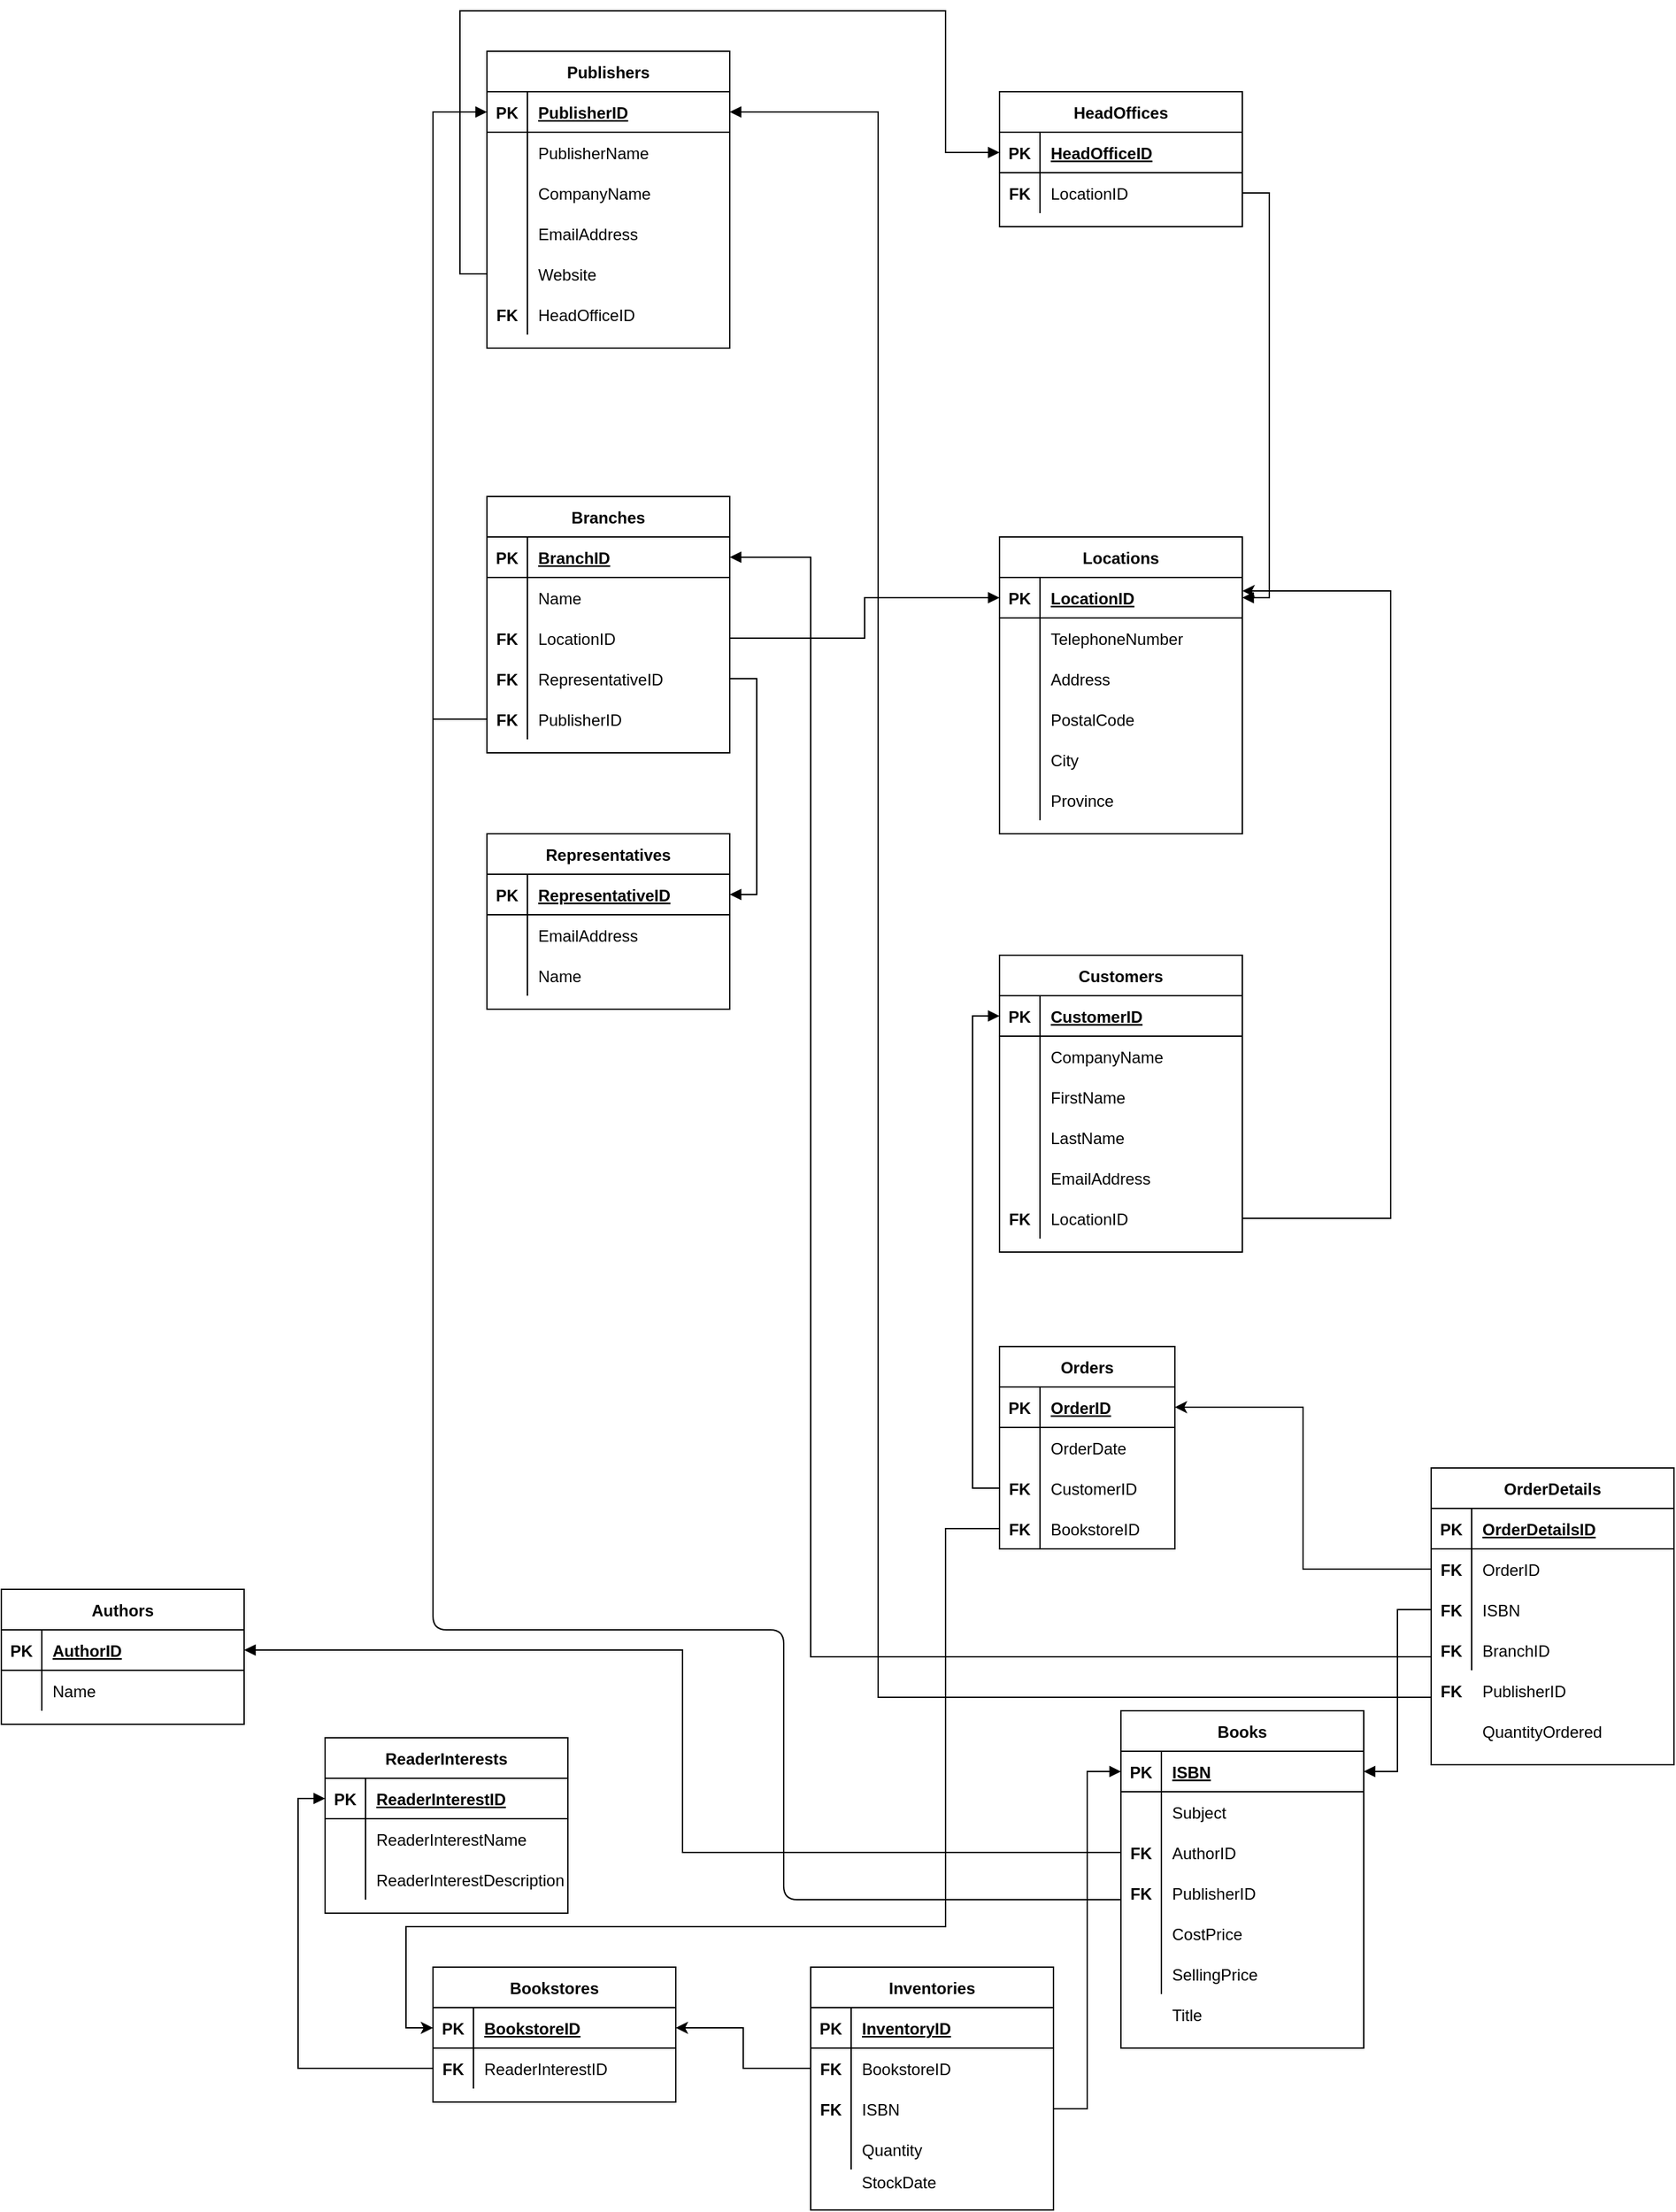 <mxfile version="13.4.6" type="google"><diagram id="Wl5cCXkkxdAdR0bG4kY-" name="Page-1"><mxGraphModel dx="2523" dy="934" grid="1" gridSize="10" guides="0" tooltips="1" connect="1" arrows="1" fold="1" page="1" pageScale="1" pageWidth="850" pageHeight="1100" math="0" shadow="0"><root><mxCell id="0"/><mxCell id="1" parent="0"/><mxCell id="WwYpVrZinjQzF6iQ2nR6-1" value="Publishers" style="shape=table;startSize=30;container=1;collapsible=1;childLayout=tableLayout;fixedRows=1;rowLines=0;fontStyle=1;align=center;resizeLast=1;" parent="1" vertex="1"><mxGeometry x="80" y="270" width="180" height="220" as="geometry"/></mxCell><mxCell id="WwYpVrZinjQzF6iQ2nR6-2" value="" style="shape=partialRectangle;collapsible=0;dropTarget=0;pointerEvents=0;fillColor=none;top=0;left=0;bottom=1;right=0;points=[[0,0.5],[1,0.5]];portConstraint=eastwest;" parent="WwYpVrZinjQzF6iQ2nR6-1" vertex="1"><mxGeometry y="30" width="180" height="30" as="geometry"/></mxCell><mxCell id="WwYpVrZinjQzF6iQ2nR6-3" value="PK" style="shape=partialRectangle;connectable=0;fillColor=none;top=0;left=0;bottom=0;right=0;fontStyle=1;overflow=hidden;" parent="WwYpVrZinjQzF6iQ2nR6-2" vertex="1"><mxGeometry width="30" height="30" as="geometry"/></mxCell><mxCell id="WwYpVrZinjQzF6iQ2nR6-4" value="PublisherID" style="shape=partialRectangle;connectable=0;fillColor=none;top=0;left=0;bottom=0;right=0;align=left;spacingLeft=6;fontStyle=5;overflow=hidden;" parent="WwYpVrZinjQzF6iQ2nR6-2" vertex="1"><mxGeometry x="30" width="150" height="30" as="geometry"/></mxCell><mxCell id="fafN6Ux8yh8wWqDVAUjz-1" style="shape=partialRectangle;collapsible=0;dropTarget=0;pointerEvents=0;fillColor=none;top=0;left=0;bottom=0;right=0;points=[[0,0.5],[1,0.5]];portConstraint=eastwest;" parent="WwYpVrZinjQzF6iQ2nR6-1" vertex="1"><mxGeometry y="60" width="180" height="30" as="geometry"/></mxCell><mxCell id="fafN6Ux8yh8wWqDVAUjz-2" style="shape=partialRectangle;connectable=0;fillColor=none;top=0;left=0;bottom=0;right=0;editable=1;overflow=hidden;" parent="fafN6Ux8yh8wWqDVAUjz-1" vertex="1"><mxGeometry width="30" height="30" as="geometry"/></mxCell><mxCell id="fafN6Ux8yh8wWqDVAUjz-3" value="PublisherName" style="shape=partialRectangle;connectable=0;fillColor=none;top=0;left=0;bottom=0;right=0;align=left;spacingLeft=6;overflow=hidden;" parent="fafN6Ux8yh8wWqDVAUjz-1" vertex="1"><mxGeometry x="30" width="150" height="30" as="geometry"/></mxCell><mxCell id="WwYpVrZinjQzF6iQ2nR6-5" value="" style="shape=partialRectangle;collapsible=0;dropTarget=0;pointerEvents=0;fillColor=none;top=0;left=0;bottom=0;right=0;points=[[0,0.5],[1,0.5]];portConstraint=eastwest;" parent="WwYpVrZinjQzF6iQ2nR6-1" vertex="1"><mxGeometry y="90" width="180" height="30" as="geometry"/></mxCell><mxCell id="WwYpVrZinjQzF6iQ2nR6-6" value="" style="shape=partialRectangle;connectable=0;fillColor=none;top=0;left=0;bottom=0;right=0;editable=1;overflow=hidden;" parent="WwYpVrZinjQzF6iQ2nR6-5" vertex="1"><mxGeometry width="30" height="30" as="geometry"/></mxCell><mxCell id="WwYpVrZinjQzF6iQ2nR6-7" value="CompanyName" style="shape=partialRectangle;connectable=0;fillColor=none;top=0;left=0;bottom=0;right=0;align=left;spacingLeft=6;overflow=hidden;" parent="WwYpVrZinjQzF6iQ2nR6-5" vertex="1"><mxGeometry x="30" width="150" height="30" as="geometry"/></mxCell><mxCell id="WwYpVrZinjQzF6iQ2nR6-8" value="" style="shape=partialRectangle;collapsible=0;dropTarget=0;pointerEvents=0;fillColor=none;top=0;left=0;bottom=0;right=0;points=[[0,0.5],[1,0.5]];portConstraint=eastwest;" parent="WwYpVrZinjQzF6iQ2nR6-1" vertex="1"><mxGeometry y="120" width="180" height="30" as="geometry"/></mxCell><mxCell id="WwYpVrZinjQzF6iQ2nR6-9" value="" style="shape=partialRectangle;connectable=0;fillColor=none;top=0;left=0;bottom=0;right=0;editable=1;overflow=hidden;" parent="WwYpVrZinjQzF6iQ2nR6-8" vertex="1"><mxGeometry width="30" height="30" as="geometry"/></mxCell><mxCell id="WwYpVrZinjQzF6iQ2nR6-10" value="EmailAddress" style="shape=partialRectangle;connectable=0;fillColor=none;top=0;left=0;bottom=0;right=0;align=left;spacingLeft=6;overflow=hidden;" parent="WwYpVrZinjQzF6iQ2nR6-8" vertex="1"><mxGeometry x="30" width="150" height="30" as="geometry"/></mxCell><mxCell id="WwYpVrZinjQzF6iQ2nR6-11" value="" style="shape=partialRectangle;collapsible=0;dropTarget=0;pointerEvents=0;fillColor=none;top=0;left=0;bottom=0;right=0;points=[[0,0.5],[1,0.5]];portConstraint=eastwest;" parent="WwYpVrZinjQzF6iQ2nR6-1" vertex="1"><mxGeometry y="150" width="180" height="30" as="geometry"/></mxCell><mxCell id="WwYpVrZinjQzF6iQ2nR6-12" value="" style="shape=partialRectangle;connectable=0;fillColor=none;top=0;left=0;bottom=0;right=0;editable=1;overflow=hidden;" parent="WwYpVrZinjQzF6iQ2nR6-11" vertex="1"><mxGeometry width="30" height="30" as="geometry"/></mxCell><mxCell id="WwYpVrZinjQzF6iQ2nR6-13" value="Website" style="shape=partialRectangle;connectable=0;fillColor=none;top=0;left=0;bottom=0;right=0;align=left;spacingLeft=6;overflow=hidden;" parent="WwYpVrZinjQzF6iQ2nR6-11" vertex="1"><mxGeometry x="30" width="150" height="30" as="geometry"/></mxCell><mxCell id="8tIFMXp7cQxwZOWum8N_-93" style="shape=partialRectangle;collapsible=0;dropTarget=0;pointerEvents=0;fillColor=none;top=0;left=0;bottom=0;right=0;points=[[0,0.5],[1,0.5]];portConstraint=eastwest;" parent="WwYpVrZinjQzF6iQ2nR6-1" vertex="1"><mxGeometry y="180" width="180" height="30" as="geometry"/></mxCell><mxCell id="8tIFMXp7cQxwZOWum8N_-94" value="FK" style="shape=partialRectangle;connectable=0;fillColor=none;top=0;left=0;bottom=0;right=0;editable=1;overflow=hidden;fontStyle=1" parent="8tIFMXp7cQxwZOWum8N_-93" vertex="1"><mxGeometry width="30" height="30" as="geometry"/></mxCell><mxCell id="8tIFMXp7cQxwZOWum8N_-95" value="HeadOfficeID" style="shape=partialRectangle;connectable=0;fillColor=none;top=0;left=0;bottom=0;right=0;align=left;spacingLeft=6;overflow=hidden;" parent="8tIFMXp7cQxwZOWum8N_-93" vertex="1"><mxGeometry x="30" width="150" height="30" as="geometry"/></mxCell><mxCell id="WwYpVrZinjQzF6iQ2nR6-14" value="Branches" style="shape=table;startSize=30;container=1;collapsible=1;childLayout=tableLayout;fixedRows=1;rowLines=0;fontStyle=1;align=center;resizeLast=1;" parent="1" vertex="1"><mxGeometry x="80" y="600" width="180" height="190" as="geometry"/></mxCell><mxCell id="WwYpVrZinjQzF6iQ2nR6-15" value="" style="shape=partialRectangle;collapsible=0;dropTarget=0;pointerEvents=0;fillColor=none;top=0;left=0;bottom=1;right=0;points=[[0,0.5],[1,0.5]];portConstraint=eastwest;" parent="WwYpVrZinjQzF6iQ2nR6-14" vertex="1"><mxGeometry y="30" width="180" height="30" as="geometry"/></mxCell><mxCell id="WwYpVrZinjQzF6iQ2nR6-16" value="PK" style="shape=partialRectangle;connectable=0;fillColor=none;top=0;left=0;bottom=0;right=0;fontStyle=1;overflow=hidden;" parent="WwYpVrZinjQzF6iQ2nR6-15" vertex="1"><mxGeometry width="30" height="30" as="geometry"/></mxCell><mxCell id="WwYpVrZinjQzF6iQ2nR6-17" value="BranchID" style="shape=partialRectangle;connectable=0;fillColor=none;top=0;left=0;bottom=0;right=0;align=left;spacingLeft=6;fontStyle=5;overflow=hidden;" parent="WwYpVrZinjQzF6iQ2nR6-15" vertex="1"><mxGeometry x="30" width="150" height="30" as="geometry"/></mxCell><mxCell id="g5iWqssDXXSKDxhVj2-J-1" style="shape=partialRectangle;collapsible=0;dropTarget=0;pointerEvents=0;fillColor=none;top=0;left=0;bottom=0;right=0;points=[[0,0.5],[1,0.5]];portConstraint=eastwest;" parent="WwYpVrZinjQzF6iQ2nR6-14" vertex="1"><mxGeometry y="60" width="180" height="30" as="geometry"/></mxCell><mxCell id="g5iWqssDXXSKDxhVj2-J-2" style="shape=partialRectangle;connectable=0;fillColor=none;top=0;left=0;bottom=0;right=0;editable=1;overflow=hidden;fontStyle=1" parent="g5iWqssDXXSKDxhVj2-J-1" vertex="1"><mxGeometry width="30" height="30" as="geometry"/></mxCell><mxCell id="g5iWqssDXXSKDxhVj2-J-3" value="Name" style="shape=partialRectangle;connectable=0;fillColor=none;top=0;left=0;bottom=0;right=0;align=left;spacingLeft=6;overflow=hidden;" parent="g5iWqssDXXSKDxhVj2-J-1" vertex="1"><mxGeometry x="30" width="150" height="30" as="geometry"/></mxCell><mxCell id="WwYpVrZinjQzF6iQ2nR6-18" value="" style="shape=partialRectangle;collapsible=0;dropTarget=0;pointerEvents=0;fillColor=none;top=0;left=0;bottom=0;right=0;points=[[0,0.5],[1,0.5]];portConstraint=eastwest;" parent="WwYpVrZinjQzF6iQ2nR6-14" vertex="1"><mxGeometry y="90" width="180" height="30" as="geometry"/></mxCell><mxCell id="WwYpVrZinjQzF6iQ2nR6-19" value="FK" style="shape=partialRectangle;connectable=0;fillColor=none;top=0;left=0;bottom=0;right=0;editable=1;overflow=hidden;fontStyle=1" parent="WwYpVrZinjQzF6iQ2nR6-18" vertex="1"><mxGeometry width="30" height="30" as="geometry"/></mxCell><mxCell id="WwYpVrZinjQzF6iQ2nR6-20" value="LocationID" style="shape=partialRectangle;connectable=0;fillColor=none;top=0;left=0;bottom=0;right=0;align=left;spacingLeft=6;overflow=hidden;" parent="WwYpVrZinjQzF6iQ2nR6-18" vertex="1"><mxGeometry x="30" width="150" height="30" as="geometry"/></mxCell><mxCell id="WwYpVrZinjQzF6iQ2nR6-21" value="" style="shape=partialRectangle;collapsible=0;dropTarget=0;pointerEvents=0;fillColor=none;top=0;left=0;bottom=0;right=0;points=[[0,0.5],[1,0.5]];portConstraint=eastwest;" parent="WwYpVrZinjQzF6iQ2nR6-14" vertex="1"><mxGeometry y="120" width="180" height="30" as="geometry"/></mxCell><mxCell id="WwYpVrZinjQzF6iQ2nR6-22" value="FK" style="shape=partialRectangle;connectable=0;fillColor=none;top=0;left=0;bottom=0;right=0;editable=1;overflow=hidden;fontStyle=1" parent="WwYpVrZinjQzF6iQ2nR6-21" vertex="1"><mxGeometry width="30" height="30" as="geometry"/></mxCell><mxCell id="WwYpVrZinjQzF6iQ2nR6-23" value="RepresentativeID" style="shape=partialRectangle;connectable=0;fillColor=none;top=0;left=0;bottom=0;right=0;align=left;spacingLeft=6;overflow=hidden;" parent="WwYpVrZinjQzF6iQ2nR6-21" vertex="1"><mxGeometry x="30" width="150" height="30" as="geometry"/></mxCell><mxCell id="8tIFMXp7cQxwZOWum8N_-133" style="shape=partialRectangle;collapsible=0;dropTarget=0;pointerEvents=0;fillColor=none;top=0;left=0;bottom=0;right=0;points=[[0,0.5],[1,0.5]];portConstraint=eastwest;" parent="WwYpVrZinjQzF6iQ2nR6-14" vertex="1"><mxGeometry y="150" width="180" height="30" as="geometry"/></mxCell><mxCell id="8tIFMXp7cQxwZOWum8N_-134" value="FK" style="shape=partialRectangle;connectable=0;fillColor=none;top=0;left=0;bottom=0;right=0;editable=1;overflow=hidden;fontStyle=1" parent="8tIFMXp7cQxwZOWum8N_-133" vertex="1"><mxGeometry width="30" height="30" as="geometry"/></mxCell><mxCell id="8tIFMXp7cQxwZOWum8N_-135" value="PublisherID" style="shape=partialRectangle;connectable=0;fillColor=none;top=0;left=0;bottom=0;right=0;align=left;spacingLeft=6;overflow=hidden;" parent="8tIFMXp7cQxwZOWum8N_-133" vertex="1"><mxGeometry x="30" width="150" height="30" as="geometry"/></mxCell><mxCell id="8tIFMXp7cQxwZOWum8N_-77" value="HeadOffices" style="shape=table;startSize=30;container=1;collapsible=1;childLayout=tableLayout;fixedRows=1;rowLines=0;fontStyle=1;align=center;resizeLast=1;" parent="1" vertex="1"><mxGeometry x="460" y="300" width="180" height="100" as="geometry"/></mxCell><mxCell id="8tIFMXp7cQxwZOWum8N_-78" value="" style="shape=partialRectangle;collapsible=0;dropTarget=0;pointerEvents=0;fillColor=none;top=0;left=0;bottom=1;right=0;points=[[0,0.5],[1,0.5]];portConstraint=eastwest;" parent="8tIFMXp7cQxwZOWum8N_-77" vertex="1"><mxGeometry y="30" width="180" height="30" as="geometry"/></mxCell><mxCell id="8tIFMXp7cQxwZOWum8N_-79" value="PK" style="shape=partialRectangle;connectable=0;fillColor=none;top=0;left=0;bottom=0;right=0;fontStyle=1;overflow=hidden;" parent="8tIFMXp7cQxwZOWum8N_-78" vertex="1"><mxGeometry width="30" height="30" as="geometry"/></mxCell><mxCell id="8tIFMXp7cQxwZOWum8N_-80" value="HeadOfficeID" style="shape=partialRectangle;connectable=0;fillColor=none;top=0;left=0;bottom=0;right=0;align=left;spacingLeft=6;fontStyle=5;overflow=hidden;" parent="8tIFMXp7cQxwZOWum8N_-78" vertex="1"><mxGeometry x="30" width="150" height="30" as="geometry"/></mxCell><mxCell id="8tIFMXp7cQxwZOWum8N_-81" value="" style="shape=partialRectangle;collapsible=0;dropTarget=0;pointerEvents=0;fillColor=none;top=0;left=0;bottom=0;right=0;points=[[0,0.5],[1,0.5]];portConstraint=eastwest;" parent="8tIFMXp7cQxwZOWum8N_-77" vertex="1"><mxGeometry y="60" width="180" height="30" as="geometry"/></mxCell><mxCell id="8tIFMXp7cQxwZOWum8N_-82" value="FK" style="shape=partialRectangle;connectable=0;fillColor=none;top=0;left=0;bottom=0;right=0;editable=1;overflow=hidden;fontStyle=1" parent="8tIFMXp7cQxwZOWum8N_-81" vertex="1"><mxGeometry width="30" height="30" as="geometry"/></mxCell><mxCell id="8tIFMXp7cQxwZOWum8N_-83" value="LocationID" style="shape=partialRectangle;connectable=0;fillColor=none;top=0;left=0;bottom=0;right=0;align=left;spacingLeft=6;overflow=hidden;" parent="8tIFMXp7cQxwZOWum8N_-81" vertex="1"><mxGeometry x="30" width="150" height="30" as="geometry"/></mxCell><mxCell id="8tIFMXp7cQxwZOWum8N_-14" value="Customers" style="shape=table;startSize=30;container=1;collapsible=1;childLayout=tableLayout;fixedRows=1;rowLines=0;fontStyle=1;align=center;resizeLast=1;" parent="1" vertex="1"><mxGeometry x="460" y="940" width="180" height="220" as="geometry"/></mxCell><mxCell id="8tIFMXp7cQxwZOWum8N_-15" value="" style="shape=partialRectangle;collapsible=0;dropTarget=0;pointerEvents=0;fillColor=none;top=0;left=0;bottom=1;right=0;points=[[0,0.5],[1,0.5]];portConstraint=eastwest;" parent="8tIFMXp7cQxwZOWum8N_-14" vertex="1"><mxGeometry y="30" width="180" height="30" as="geometry"/></mxCell><mxCell id="8tIFMXp7cQxwZOWum8N_-16" value="PK" style="shape=partialRectangle;connectable=0;fillColor=none;top=0;left=0;bottom=0;right=0;fontStyle=1;overflow=hidden;" parent="8tIFMXp7cQxwZOWum8N_-15" vertex="1"><mxGeometry width="30" height="30" as="geometry"/></mxCell><mxCell id="8tIFMXp7cQxwZOWum8N_-17" value="CustomerID" style="shape=partialRectangle;connectable=0;fillColor=none;top=0;left=0;bottom=0;right=0;align=left;spacingLeft=6;fontStyle=5;overflow=hidden;" parent="8tIFMXp7cQxwZOWum8N_-15" vertex="1"><mxGeometry x="30" width="150" height="30" as="geometry"/></mxCell><mxCell id="8tIFMXp7cQxwZOWum8N_-18" value="" style="shape=partialRectangle;collapsible=0;dropTarget=0;pointerEvents=0;fillColor=none;top=0;left=0;bottom=0;right=0;points=[[0,0.5],[1,0.5]];portConstraint=eastwest;" parent="8tIFMXp7cQxwZOWum8N_-14" vertex="1"><mxGeometry y="60" width="180" height="30" as="geometry"/></mxCell><mxCell id="8tIFMXp7cQxwZOWum8N_-19" value="" style="shape=partialRectangle;connectable=0;fillColor=none;top=0;left=0;bottom=0;right=0;editable=1;overflow=hidden;" parent="8tIFMXp7cQxwZOWum8N_-18" vertex="1"><mxGeometry width="30" height="30" as="geometry"/></mxCell><mxCell id="8tIFMXp7cQxwZOWum8N_-20" value="CompanyName" style="shape=partialRectangle;connectable=0;fillColor=none;top=0;left=0;bottom=0;right=0;align=left;spacingLeft=6;overflow=hidden;" parent="8tIFMXp7cQxwZOWum8N_-18" vertex="1"><mxGeometry x="30" width="150" height="30" as="geometry"/></mxCell><mxCell id="8tIFMXp7cQxwZOWum8N_-21" value="" style="shape=partialRectangle;collapsible=0;dropTarget=0;pointerEvents=0;fillColor=none;top=0;left=0;bottom=0;right=0;points=[[0,0.5],[1,0.5]];portConstraint=eastwest;" parent="8tIFMXp7cQxwZOWum8N_-14" vertex="1"><mxGeometry y="90" width="180" height="30" as="geometry"/></mxCell><mxCell id="8tIFMXp7cQxwZOWum8N_-22" value="" style="shape=partialRectangle;connectable=0;fillColor=none;top=0;left=0;bottom=0;right=0;editable=1;overflow=hidden;" parent="8tIFMXp7cQxwZOWum8N_-21" vertex="1"><mxGeometry width="30" height="30" as="geometry"/></mxCell><mxCell id="8tIFMXp7cQxwZOWum8N_-23" value="FirstName" style="shape=partialRectangle;connectable=0;fillColor=none;top=0;left=0;bottom=0;right=0;align=left;spacingLeft=6;overflow=hidden;" parent="8tIFMXp7cQxwZOWum8N_-21" vertex="1"><mxGeometry x="30" width="150" height="30" as="geometry"/></mxCell><mxCell id="8tIFMXp7cQxwZOWum8N_-24" value="" style="shape=partialRectangle;collapsible=0;dropTarget=0;pointerEvents=0;fillColor=none;top=0;left=0;bottom=0;right=0;points=[[0,0.5],[1,0.5]];portConstraint=eastwest;" parent="8tIFMXp7cQxwZOWum8N_-14" vertex="1"><mxGeometry y="120" width="180" height="30" as="geometry"/></mxCell><mxCell id="8tIFMXp7cQxwZOWum8N_-25" value="" style="shape=partialRectangle;connectable=0;fillColor=none;top=0;left=0;bottom=0;right=0;editable=1;overflow=hidden;" parent="8tIFMXp7cQxwZOWum8N_-24" vertex="1"><mxGeometry width="30" height="30" as="geometry"/></mxCell><mxCell id="8tIFMXp7cQxwZOWum8N_-26" value="LastName" style="shape=partialRectangle;connectable=0;fillColor=none;top=0;left=0;bottom=0;right=0;align=left;spacingLeft=6;overflow=hidden;" parent="8tIFMXp7cQxwZOWum8N_-24" vertex="1"><mxGeometry x="30" width="150" height="30" as="geometry"/></mxCell><mxCell id="8tIFMXp7cQxwZOWum8N_-27" style="shape=partialRectangle;collapsible=0;dropTarget=0;pointerEvents=0;fillColor=none;top=0;left=0;bottom=0;right=0;points=[[0,0.5],[1,0.5]];portConstraint=eastwest;" parent="8tIFMXp7cQxwZOWum8N_-14" vertex="1"><mxGeometry y="150" width="180" height="30" as="geometry"/></mxCell><mxCell id="8tIFMXp7cQxwZOWum8N_-28" style="shape=partialRectangle;connectable=0;fillColor=none;top=0;left=0;bottom=0;right=0;editable=1;overflow=hidden;" parent="8tIFMXp7cQxwZOWum8N_-27" vertex="1"><mxGeometry width="30" height="30" as="geometry"/></mxCell><mxCell id="8tIFMXp7cQxwZOWum8N_-29" value="EmailAddress" style="shape=partialRectangle;connectable=0;fillColor=none;top=0;left=0;bottom=0;right=0;align=left;spacingLeft=6;overflow=hidden;" parent="8tIFMXp7cQxwZOWum8N_-27" vertex="1"><mxGeometry x="30" width="150" height="30" as="geometry"/></mxCell><mxCell id="8tIFMXp7cQxwZOWum8N_-101" style="shape=partialRectangle;collapsible=0;dropTarget=0;pointerEvents=0;fillColor=none;top=0;left=0;bottom=0;right=0;points=[[0,0.5],[1,0.5]];portConstraint=eastwest;" parent="8tIFMXp7cQxwZOWum8N_-14" vertex="1"><mxGeometry y="180" width="180" height="30" as="geometry"/></mxCell><mxCell id="8tIFMXp7cQxwZOWum8N_-102" value="FK" style="shape=partialRectangle;connectable=0;fillColor=none;top=0;left=0;bottom=0;right=0;editable=1;overflow=hidden;fontStyle=1" parent="8tIFMXp7cQxwZOWum8N_-101" vertex="1"><mxGeometry width="30" height="30" as="geometry"/></mxCell><mxCell id="8tIFMXp7cQxwZOWum8N_-103" value="LocationID" style="shape=partialRectangle;connectable=0;fillColor=none;top=0;left=0;bottom=0;right=0;align=left;spacingLeft=6;overflow=hidden;" parent="8tIFMXp7cQxwZOWum8N_-101" vertex="1"><mxGeometry x="30" width="150" height="30" as="geometry"/></mxCell><mxCell id="WwYpVrZinjQzF6iQ2nR6-43" value="Representatives" style="shape=table;startSize=30;container=1;collapsible=1;childLayout=tableLayout;fixedRows=1;rowLines=0;fontStyle=1;align=center;resizeLast=1;" parent="1" vertex="1"><mxGeometry x="80" y="850" width="180" height="130" as="geometry"/></mxCell><mxCell id="WwYpVrZinjQzF6iQ2nR6-44" value="" style="shape=partialRectangle;collapsible=0;dropTarget=0;pointerEvents=0;fillColor=none;top=0;left=0;bottom=1;right=0;points=[[0,0.5],[1,0.5]];portConstraint=eastwest;" parent="WwYpVrZinjQzF6iQ2nR6-43" vertex="1"><mxGeometry y="30" width="180" height="30" as="geometry"/></mxCell><mxCell id="WwYpVrZinjQzF6iQ2nR6-45" value="PK" style="shape=partialRectangle;connectable=0;fillColor=none;top=0;left=0;bottom=0;right=0;fontStyle=1;overflow=hidden;" parent="WwYpVrZinjQzF6iQ2nR6-44" vertex="1"><mxGeometry width="30" height="30" as="geometry"/></mxCell><mxCell id="WwYpVrZinjQzF6iQ2nR6-46" value="RepresentativeID" style="shape=partialRectangle;connectable=0;fillColor=none;top=0;left=0;bottom=0;right=0;align=left;spacingLeft=6;fontStyle=5;overflow=hidden;" parent="WwYpVrZinjQzF6iQ2nR6-44" vertex="1"><mxGeometry x="30" width="150" height="30" as="geometry"/></mxCell><mxCell id="WwYpVrZinjQzF6iQ2nR6-47" value="" style="shape=partialRectangle;collapsible=0;dropTarget=0;pointerEvents=0;fillColor=none;top=0;left=0;bottom=0;right=0;points=[[0,0.5],[1,0.5]];portConstraint=eastwest;" parent="WwYpVrZinjQzF6iQ2nR6-43" vertex="1"><mxGeometry y="60" width="180" height="30" as="geometry"/></mxCell><mxCell id="WwYpVrZinjQzF6iQ2nR6-48" value="" style="shape=partialRectangle;connectable=0;fillColor=none;top=0;left=0;bottom=0;right=0;editable=1;overflow=hidden;" parent="WwYpVrZinjQzF6iQ2nR6-47" vertex="1"><mxGeometry width="30" height="30" as="geometry"/></mxCell><mxCell id="WwYpVrZinjQzF6iQ2nR6-49" value="EmailAddress" style="shape=partialRectangle;connectable=0;fillColor=none;top=0;left=0;bottom=0;right=0;align=left;spacingLeft=6;overflow=hidden;" parent="WwYpVrZinjQzF6iQ2nR6-47" vertex="1"><mxGeometry x="30" width="150" height="30" as="geometry"/></mxCell><mxCell id="g5iWqssDXXSKDxhVj2-J-29" style="shape=partialRectangle;collapsible=0;dropTarget=0;pointerEvents=0;fillColor=none;top=0;left=0;bottom=0;right=0;points=[[0,0.5],[1,0.5]];portConstraint=eastwest;" parent="WwYpVrZinjQzF6iQ2nR6-43" vertex="1"><mxGeometry y="90" width="180" height="30" as="geometry"/></mxCell><mxCell id="g5iWqssDXXSKDxhVj2-J-30" style="shape=partialRectangle;connectable=0;fillColor=none;top=0;left=0;bottom=0;right=0;editable=1;overflow=hidden;" parent="g5iWqssDXXSKDxhVj2-J-29" vertex="1"><mxGeometry width="30" height="30" as="geometry"/></mxCell><mxCell id="g5iWqssDXXSKDxhVj2-J-31" value="Name" style="shape=partialRectangle;connectable=0;fillColor=none;top=0;left=0;bottom=0;right=0;align=left;spacingLeft=6;overflow=hidden;" parent="g5iWqssDXXSKDxhVj2-J-29" vertex="1"><mxGeometry x="30" width="150" height="30" as="geometry"/></mxCell><mxCell id="WwYpVrZinjQzF6iQ2nR6-27" value="Locations" style="shape=table;startSize=30;container=1;collapsible=1;childLayout=tableLayout;fixedRows=1;rowLines=0;fontStyle=1;align=center;resizeLast=1;" parent="1" vertex="1"><mxGeometry x="460" y="630" width="180" height="220" as="geometry"/></mxCell><mxCell id="WwYpVrZinjQzF6iQ2nR6-28" value="" style="shape=partialRectangle;collapsible=0;dropTarget=0;pointerEvents=0;fillColor=none;top=0;left=0;bottom=1;right=0;points=[[0,0.5],[1,0.5]];portConstraint=eastwest;" parent="WwYpVrZinjQzF6iQ2nR6-27" vertex="1"><mxGeometry y="30" width="180" height="30" as="geometry"/></mxCell><mxCell id="WwYpVrZinjQzF6iQ2nR6-29" value="PK" style="shape=partialRectangle;connectable=0;fillColor=none;top=0;left=0;bottom=0;right=0;fontStyle=1;overflow=hidden;" parent="WwYpVrZinjQzF6iQ2nR6-28" vertex="1"><mxGeometry width="30" height="30" as="geometry"/></mxCell><mxCell id="WwYpVrZinjQzF6iQ2nR6-30" value="LocationID" style="shape=partialRectangle;connectable=0;fillColor=none;top=0;left=0;bottom=0;right=0;align=left;spacingLeft=6;fontStyle=5;overflow=hidden;" parent="WwYpVrZinjQzF6iQ2nR6-28" vertex="1"><mxGeometry x="30" width="150" height="30" as="geometry"/></mxCell><mxCell id="WwYpVrZinjQzF6iQ2nR6-31" value="" style="shape=partialRectangle;collapsible=0;dropTarget=0;pointerEvents=0;fillColor=none;top=0;left=0;bottom=0;right=0;points=[[0,0.5],[1,0.5]];portConstraint=eastwest;" parent="WwYpVrZinjQzF6iQ2nR6-27" vertex="1"><mxGeometry y="60" width="180" height="30" as="geometry"/></mxCell><mxCell id="WwYpVrZinjQzF6iQ2nR6-32" value="" style="shape=partialRectangle;connectable=0;fillColor=none;top=0;left=0;bottom=0;right=0;editable=1;overflow=hidden;" parent="WwYpVrZinjQzF6iQ2nR6-31" vertex="1"><mxGeometry width="30" height="30" as="geometry"/></mxCell><mxCell id="WwYpVrZinjQzF6iQ2nR6-33" value="TelephoneNumber" style="shape=partialRectangle;connectable=0;fillColor=none;top=0;left=0;bottom=0;right=0;align=left;spacingLeft=6;overflow=hidden;" parent="WwYpVrZinjQzF6iQ2nR6-31" vertex="1"><mxGeometry x="30" width="150" height="30" as="geometry"/></mxCell><mxCell id="g5iWqssDXXSKDxhVj2-J-35" style="shape=partialRectangle;collapsible=0;dropTarget=0;pointerEvents=0;fillColor=none;top=0;left=0;bottom=0;right=0;points=[[0,0.5],[1,0.5]];portConstraint=eastwest;" parent="WwYpVrZinjQzF6iQ2nR6-27" vertex="1"><mxGeometry y="90" width="180" height="30" as="geometry"/></mxCell><mxCell id="g5iWqssDXXSKDxhVj2-J-36" style="shape=partialRectangle;connectable=0;fillColor=none;top=0;left=0;bottom=0;right=0;editable=1;overflow=hidden;" parent="g5iWqssDXXSKDxhVj2-J-35" vertex="1"><mxGeometry width="30" height="30" as="geometry"/></mxCell><mxCell id="g5iWqssDXXSKDxhVj2-J-37" value="Address" style="shape=partialRectangle;connectable=0;fillColor=none;top=0;left=0;bottom=0;right=0;align=left;spacingLeft=6;overflow=hidden;" parent="g5iWqssDXXSKDxhVj2-J-35" vertex="1"><mxGeometry x="30" width="150" height="30" as="geometry"/></mxCell><mxCell id="g5iWqssDXXSKDxhVj2-J-32" style="shape=partialRectangle;collapsible=0;dropTarget=0;pointerEvents=0;fillColor=none;top=0;left=0;bottom=0;right=0;points=[[0,0.5],[1,0.5]];portConstraint=eastwest;" parent="WwYpVrZinjQzF6iQ2nR6-27" vertex="1"><mxGeometry y="120" width="180" height="30" as="geometry"/></mxCell><mxCell id="g5iWqssDXXSKDxhVj2-J-33" style="shape=partialRectangle;connectable=0;fillColor=none;top=0;left=0;bottom=0;right=0;editable=1;overflow=hidden;" parent="g5iWqssDXXSKDxhVj2-J-32" vertex="1"><mxGeometry width="30" height="30" as="geometry"/></mxCell><mxCell id="g5iWqssDXXSKDxhVj2-J-34" value="PostalCode" style="shape=partialRectangle;connectable=0;fillColor=none;top=0;left=0;bottom=0;right=0;align=left;spacingLeft=6;overflow=hidden;" parent="g5iWqssDXXSKDxhVj2-J-32" vertex="1"><mxGeometry x="30" width="150" height="30" as="geometry"/></mxCell><mxCell id="WwYpVrZinjQzF6iQ2nR6-34" value="" style="shape=partialRectangle;collapsible=0;dropTarget=0;pointerEvents=0;fillColor=none;top=0;left=0;bottom=0;right=0;points=[[0,0.5],[1,0.5]];portConstraint=eastwest;" parent="WwYpVrZinjQzF6iQ2nR6-27" vertex="1"><mxGeometry y="150" width="180" height="30" as="geometry"/></mxCell><mxCell id="WwYpVrZinjQzF6iQ2nR6-35" value="" style="shape=partialRectangle;connectable=0;fillColor=none;top=0;left=0;bottom=0;right=0;editable=1;overflow=hidden;" parent="WwYpVrZinjQzF6iQ2nR6-34" vertex="1"><mxGeometry width="30" height="30" as="geometry"/></mxCell><mxCell id="WwYpVrZinjQzF6iQ2nR6-36" value="City" style="shape=partialRectangle;connectable=0;fillColor=none;top=0;left=0;bottom=0;right=0;align=left;spacingLeft=6;overflow=hidden;" parent="WwYpVrZinjQzF6iQ2nR6-34" vertex="1"><mxGeometry x="30" width="150" height="30" as="geometry"/></mxCell><mxCell id="WwYpVrZinjQzF6iQ2nR6-37" value="" style="shape=partialRectangle;collapsible=0;dropTarget=0;pointerEvents=0;fillColor=none;top=0;left=0;bottom=0;right=0;points=[[0,0.5],[1,0.5]];portConstraint=eastwest;" parent="WwYpVrZinjQzF6iQ2nR6-27" vertex="1"><mxGeometry y="180" width="180" height="30" as="geometry"/></mxCell><mxCell id="WwYpVrZinjQzF6iQ2nR6-38" value="" style="shape=partialRectangle;connectable=0;fillColor=none;top=0;left=0;bottom=0;right=0;editable=1;overflow=hidden;" parent="WwYpVrZinjQzF6iQ2nR6-37" vertex="1"><mxGeometry width="30" height="30" as="geometry"/></mxCell><mxCell id="WwYpVrZinjQzF6iQ2nR6-39" value="Province" style="shape=partialRectangle;connectable=0;fillColor=none;top=0;left=0;bottom=0;right=0;align=left;spacingLeft=6;overflow=hidden;" parent="WwYpVrZinjQzF6iQ2nR6-37" vertex="1"><mxGeometry x="30" width="150" height="30" as="geometry"/></mxCell><mxCell id="8tIFMXp7cQxwZOWum8N_-106" value="OrderDetails" style="shape=table;startSize=30;container=1;collapsible=1;childLayout=tableLayout;fixedRows=1;rowLines=0;fontStyle=1;align=center;resizeLast=1;" parent="1" vertex="1"><mxGeometry x="780" y="1320" width="180" height="220" as="geometry"/></mxCell><mxCell id="8tIFMXp7cQxwZOWum8N_-107" value="" style="shape=partialRectangle;collapsible=0;dropTarget=0;pointerEvents=0;fillColor=none;top=0;left=0;bottom=1;right=0;points=[[0,0.5],[1,0.5]];portConstraint=eastwest;" parent="8tIFMXp7cQxwZOWum8N_-106" vertex="1"><mxGeometry y="30" width="180" height="30" as="geometry"/></mxCell><mxCell id="8tIFMXp7cQxwZOWum8N_-108" value="PK" style="shape=partialRectangle;connectable=0;fillColor=none;top=0;left=0;bottom=0;right=0;fontStyle=1;overflow=hidden;" parent="8tIFMXp7cQxwZOWum8N_-107" vertex="1"><mxGeometry width="30" height="30" as="geometry"/></mxCell><mxCell id="8tIFMXp7cQxwZOWum8N_-109" value="OrderDetailsID" style="shape=partialRectangle;connectable=0;fillColor=none;top=0;left=0;bottom=0;right=0;align=left;spacingLeft=6;fontStyle=5;overflow=hidden;" parent="8tIFMXp7cQxwZOWum8N_-107" vertex="1"><mxGeometry x="30" width="150" height="30" as="geometry"/></mxCell><mxCell id="g5iWqssDXXSKDxhVj2-J-39" style="shape=partialRectangle;collapsible=0;dropTarget=0;pointerEvents=0;fillColor=none;top=0;left=0;bottom=0;right=0;points=[[0,0.5],[1,0.5]];portConstraint=eastwest;" parent="8tIFMXp7cQxwZOWum8N_-106" vertex="1"><mxGeometry y="60" width="180" height="30" as="geometry"/></mxCell><mxCell id="g5iWqssDXXSKDxhVj2-J-40" value="FK" style="shape=partialRectangle;connectable=0;fillColor=none;top=0;left=0;bottom=0;right=0;editable=1;overflow=hidden;fontStyle=1" parent="g5iWqssDXXSKDxhVj2-J-39" vertex="1"><mxGeometry width="30" height="30" as="geometry"/></mxCell><mxCell id="g5iWqssDXXSKDxhVj2-J-41" value="OrderID" style="shape=partialRectangle;connectable=0;fillColor=none;top=0;left=0;bottom=0;right=0;align=left;spacingLeft=6;overflow=hidden;" parent="g5iWqssDXXSKDxhVj2-J-39" vertex="1"><mxGeometry x="30" width="150" height="30" as="geometry"/></mxCell><mxCell id="8tIFMXp7cQxwZOWum8N_-110" value="" style="shape=partialRectangle;collapsible=0;dropTarget=0;pointerEvents=0;fillColor=none;top=0;left=0;bottom=0;right=0;points=[[0,0.5],[1,0.5]];portConstraint=eastwest;" parent="8tIFMXp7cQxwZOWum8N_-106" vertex="1"><mxGeometry y="90" width="180" height="30" as="geometry"/></mxCell><mxCell id="8tIFMXp7cQxwZOWum8N_-111" value="FK" style="shape=partialRectangle;connectable=0;fillColor=none;top=0;left=0;bottom=0;right=0;editable=1;overflow=hidden;fontStyle=1" parent="8tIFMXp7cQxwZOWum8N_-110" vertex="1"><mxGeometry width="30" height="30" as="geometry"/></mxCell><mxCell id="8tIFMXp7cQxwZOWum8N_-112" value="ISBN" style="shape=partialRectangle;connectable=0;fillColor=none;top=0;left=0;bottom=0;right=0;align=left;spacingLeft=6;overflow=hidden;" parent="8tIFMXp7cQxwZOWum8N_-110" vertex="1"><mxGeometry x="30" width="150" height="30" as="geometry"/></mxCell><mxCell id="8tIFMXp7cQxwZOWum8N_-113" value="" style="shape=partialRectangle;collapsible=0;dropTarget=0;pointerEvents=0;fillColor=none;top=0;left=0;bottom=0;right=0;points=[[0,0.5],[1,0.5]];portConstraint=eastwest;" parent="8tIFMXp7cQxwZOWum8N_-106" vertex="1"><mxGeometry y="120" width="180" height="30" as="geometry"/></mxCell><mxCell id="8tIFMXp7cQxwZOWum8N_-114" value="" style="shape=partialRectangle;connectable=0;fillColor=none;top=0;left=0;bottom=0;right=0;editable=1;overflow=hidden;" parent="8tIFMXp7cQxwZOWum8N_-113" vertex="1"><mxGeometry width="30" height="30" as="geometry"/></mxCell><mxCell id="8tIFMXp7cQxwZOWum8N_-115" value="BranchID" style="shape=partialRectangle;connectable=0;fillColor=none;top=0;left=0;bottom=0;right=0;align=left;spacingLeft=6;overflow=hidden;" parent="8tIFMXp7cQxwZOWum8N_-113" vertex="1"><mxGeometry x="30" width="150" height="30" as="geometry"/></mxCell><mxCell id="8tIFMXp7cQxwZOWum8N_-73" value="" style="endArrow=block;html=1;edgeStyle=orthogonalEdgeStyle;rounded=0;endFill=1;" parent="1" source="WwYpVrZinjQzF6iQ2nR6-63" target="g5iWqssDXXSKDxhVj2-J-17" edge="1"><mxGeometry width="50" height="50" relative="1" as="geometry"><mxPoint x="430" y="1630" as="sourcePoint"/><mxPoint x="-80" y="1455" as="targetPoint"/></mxGeometry></mxCell><mxCell id="8tIFMXp7cQxwZOWum8N_-76" style="edgeStyle=orthogonalEdgeStyle;rounded=0;orthogonalLoop=1;jettySize=auto;html=1;entryX=0;entryY=0.5;entryDx=0;entryDy=0;endArrow=block;endFill=1;exitX=1;exitY=0.5;exitDx=0;exitDy=0;" parent="1" target="8tIFMXp7cQxwZOWum8N_-57" edge="1"><mxGeometry relative="1" as="geometry"/></mxCell><mxCell id="8tIFMXp7cQxwZOWum8N_-96" style="edgeStyle=orthogonalEdgeStyle;rounded=0;orthogonalLoop=1;jettySize=auto;html=1;exitX=0;exitY=0.5;exitDx=0;exitDy=0;entryX=0;entryY=0.5;entryDx=0;entryDy=0;endArrow=block;endFill=1;" parent="1" source="8tIFMXp7cQxwZOWum8N_-93" target="8tIFMXp7cQxwZOWum8N_-78" edge="1"><mxGeometry relative="1" as="geometry"><Array as="points"><mxPoint x="60" y="435"/><mxPoint x="60" y="240"/><mxPoint x="420" y="240"/></Array></mxGeometry></mxCell><mxCell id="8tIFMXp7cQxwZOWum8N_-97" style="edgeStyle=orthogonalEdgeStyle;rounded=0;orthogonalLoop=1;jettySize=auto;html=1;exitX=0;exitY=0.5;exitDx=0;exitDy=0;entryX=0;entryY=0.5;entryDx=0;entryDy=0;endArrow=block;endFill=1;" parent="1" target="WwYpVrZinjQzF6iQ2nR6-15" edge="1"><mxGeometry relative="1" as="geometry"/></mxCell><mxCell id="8tIFMXp7cQxwZOWum8N_-99" style="edgeStyle=orthogonalEdgeStyle;rounded=0;orthogonalLoop=1;jettySize=auto;html=1;exitX=1;exitY=0.5;exitDx=0;exitDy=0;endArrow=block;endFill=1;" parent="1" source="8tIFMXp7cQxwZOWum8N_-81" target="WwYpVrZinjQzF6iQ2nR6-28" edge="1"><mxGeometry relative="1" as="geometry"/></mxCell><mxCell id="8tIFMXp7cQxwZOWum8N_-100" style="edgeStyle=orthogonalEdgeStyle;rounded=0;orthogonalLoop=1;jettySize=auto;html=1;exitX=1;exitY=0.5;exitDx=0;exitDy=0;entryX=0;entryY=0.5;entryDx=0;entryDy=0;endArrow=block;endFill=1;" parent="1" source="WwYpVrZinjQzF6iQ2nR6-18" target="WwYpVrZinjQzF6iQ2nR6-28" edge="1"><mxGeometry relative="1" as="geometry"/></mxCell><mxCell id="8tIFMXp7cQxwZOWum8N_-104" style="edgeStyle=orthogonalEdgeStyle;rounded=0;orthogonalLoop=1;jettySize=auto;html=1;exitX=1;exitY=0.5;exitDx=0;exitDy=0;endArrow=block;endFill=1;" parent="1" source="8tIFMXp7cQxwZOWum8N_-101" edge="1"><mxGeometry relative="1" as="geometry"/></mxCell><mxCell id="8tIFMXp7cQxwZOWum8N_-105" style="edgeStyle=orthogonalEdgeStyle;rounded=0;orthogonalLoop=1;jettySize=auto;html=1;exitX=1;exitY=0.5;exitDx=0;exitDy=0;endArrow=block;endFill=1;" parent="1" source="WwYpVrZinjQzF6iQ2nR6-21" target="WwYpVrZinjQzF6iQ2nR6-44" edge="1"><mxGeometry relative="1" as="geometry"/></mxCell><mxCell id="8tIFMXp7cQxwZOWum8N_-119" style="edgeStyle=orthogonalEdgeStyle;rounded=0;orthogonalLoop=1;jettySize=auto;html=1;exitX=1;exitY=0.5;exitDx=0;exitDy=0;entryX=0;entryY=0.5;entryDx=0;entryDy=0;endArrow=block;endFill=1;" parent="1" target="8tIFMXp7cQxwZOWum8N_-107" edge="1"><mxGeometry relative="1" as="geometry"/></mxCell><mxCell id="8tIFMXp7cQxwZOWum8N_-124" style="edgeStyle=orthogonalEdgeStyle;rounded=0;orthogonalLoop=1;jettySize=auto;html=1;endArrow=block;endFill=1;" parent="1" target="WwYpVrZinjQzF6iQ2nR6-15" edge="1"><mxGeometry relative="1" as="geometry"><Array as="points"><mxPoint x="320" y="1460"/><mxPoint x="320" y="645"/></Array><mxPoint x="780" y="1460" as="sourcePoint"/></mxGeometry></mxCell><mxCell id="8tIFMXp7cQxwZOWum8N_-125" style="edgeStyle=orthogonalEdgeStyle;rounded=0;orthogonalLoop=1;jettySize=auto;html=1;endArrow=block;endFill=1;" parent="1" target="WwYpVrZinjQzF6iQ2nR6-2" edge="1"><mxGeometry relative="1" as="geometry"><mxPoint x="780" y="1490" as="sourcePoint"/><Array as="points"><mxPoint x="370" y="1490"/><mxPoint x="370" y="315"/></Array></mxGeometry></mxCell><mxCell id="8tIFMXp7cQxwZOWum8N_-43" value="Bookstores" style="shape=table;startSize=30;container=1;collapsible=1;childLayout=tableLayout;fixedRows=1;rowLines=0;fontStyle=1;align=center;resizeLast=1;" parent="1" vertex="1"><mxGeometry x="40" y="1690" width="180" height="100" as="geometry"/></mxCell><mxCell id="8tIFMXp7cQxwZOWum8N_-44" value="" style="shape=partialRectangle;collapsible=0;dropTarget=0;pointerEvents=0;fillColor=none;top=0;left=0;bottom=1;right=0;points=[[0,0.5],[1,0.5]];portConstraint=eastwest;" parent="8tIFMXp7cQxwZOWum8N_-43" vertex="1"><mxGeometry y="30" width="180" height="30" as="geometry"/></mxCell><mxCell id="8tIFMXp7cQxwZOWum8N_-45" value="PK" style="shape=partialRectangle;connectable=0;fillColor=none;top=0;left=0;bottom=0;right=0;fontStyle=1;overflow=hidden;" parent="8tIFMXp7cQxwZOWum8N_-44" vertex="1"><mxGeometry width="30" height="30" as="geometry"/></mxCell><mxCell id="8tIFMXp7cQxwZOWum8N_-46" value="BookstoreID" style="shape=partialRectangle;connectable=0;fillColor=none;top=0;left=0;bottom=0;right=0;align=left;spacingLeft=6;fontStyle=5;overflow=hidden;" parent="8tIFMXp7cQxwZOWum8N_-44" vertex="1"><mxGeometry x="30" width="150" height="30" as="geometry"/></mxCell><mxCell id="8tIFMXp7cQxwZOWum8N_-50" value="" style="shape=partialRectangle;collapsible=0;dropTarget=0;pointerEvents=0;fillColor=none;top=0;left=0;bottom=0;right=0;points=[[0,0.5],[1,0.5]];portConstraint=eastwest;" parent="8tIFMXp7cQxwZOWum8N_-43" vertex="1"><mxGeometry y="60" width="180" height="30" as="geometry"/></mxCell><mxCell id="8tIFMXp7cQxwZOWum8N_-51" value="FK" style="shape=partialRectangle;connectable=0;fillColor=none;top=0;left=0;bottom=0;right=0;editable=1;overflow=hidden;fontStyle=1" parent="8tIFMXp7cQxwZOWum8N_-50" vertex="1"><mxGeometry width="30" height="30" as="geometry"/></mxCell><mxCell id="8tIFMXp7cQxwZOWum8N_-52" value="ReaderInterestID" style="shape=partialRectangle;connectable=0;fillColor=none;top=0;left=0;bottom=0;right=0;align=left;spacingLeft=6;overflow=hidden;" parent="8tIFMXp7cQxwZOWum8N_-50" vertex="1"><mxGeometry x="30" width="150" height="30" as="geometry"/></mxCell><mxCell id="8tIFMXp7cQxwZOWum8N_-126" style="edgeStyle=orthogonalEdgeStyle;rounded=0;orthogonalLoop=1;jettySize=auto;html=1;entryX=0;entryY=0.5;entryDx=0;entryDy=0;endArrow=block;endFill=1;" parent="1" source="8tIFMXp7cQxwZOWum8N_-50" target="8tIFMXp7cQxwZOWum8N_-31" edge="1"><mxGeometry relative="1" as="geometry"/></mxCell><mxCell id="8tIFMXp7cQxwZOWum8N_-127" style="edgeStyle=orthogonalEdgeStyle;rounded=0;orthogonalLoop=1;jettySize=auto;html=1;exitX=0;exitY=0.5;exitDx=0;exitDy=0;endArrow=block;endFill=1;" parent="1" source="8tIFMXp7cQxwZOWum8N_-110" target="WwYpVrZinjQzF6iQ2nR6-57" edge="1"><mxGeometry relative="1" as="geometry"/></mxCell><mxCell id="8tIFMXp7cQxwZOWum8N_-56" value="Inventories" style="shape=table;startSize=30;container=1;collapsible=1;childLayout=tableLayout;fixedRows=1;rowLines=0;fontStyle=1;align=center;resizeLast=1;" parent="1" vertex="1"><mxGeometry x="320" y="1690" width="180" height="180" as="geometry"/></mxCell><mxCell id="8tIFMXp7cQxwZOWum8N_-57" value="" style="shape=partialRectangle;collapsible=0;dropTarget=0;pointerEvents=0;fillColor=none;top=0;left=0;bottom=1;right=0;points=[[0,0.5],[1,0.5]];portConstraint=eastwest;" parent="8tIFMXp7cQxwZOWum8N_-56" vertex="1"><mxGeometry y="30" width="180" height="30" as="geometry"/></mxCell><mxCell id="8tIFMXp7cQxwZOWum8N_-58" value="PK" style="shape=partialRectangle;connectable=0;fillColor=none;top=0;left=0;bottom=0;right=0;fontStyle=1;overflow=hidden;" parent="8tIFMXp7cQxwZOWum8N_-57" vertex="1"><mxGeometry width="30" height="30" as="geometry"/></mxCell><mxCell id="8tIFMXp7cQxwZOWum8N_-59" value="InventoryID" style="shape=partialRectangle;connectable=0;fillColor=none;top=0;left=0;bottom=0;right=0;align=left;spacingLeft=6;fontStyle=5;overflow=hidden;" parent="8tIFMXp7cQxwZOWum8N_-57" vertex="1"><mxGeometry x="30" width="150" height="30" as="geometry"/></mxCell><mxCell id="g5iWqssDXXSKDxhVj2-J-43" style="shape=partialRectangle;collapsible=0;dropTarget=0;pointerEvents=0;fillColor=none;top=0;left=0;bottom=0;right=0;points=[[0,0.5],[1,0.5]];portConstraint=eastwest;" parent="8tIFMXp7cQxwZOWum8N_-56" vertex="1"><mxGeometry y="60" width="180" height="30" as="geometry"/></mxCell><mxCell id="g5iWqssDXXSKDxhVj2-J-44" value="FK" style="shape=partialRectangle;connectable=0;fillColor=none;top=0;left=0;bottom=0;right=0;editable=1;overflow=hidden;fontStyle=1" parent="g5iWqssDXXSKDxhVj2-J-43" vertex="1"><mxGeometry width="30" height="30" as="geometry"/></mxCell><mxCell id="g5iWqssDXXSKDxhVj2-J-45" value="BookstoreID" style="shape=partialRectangle;connectable=0;fillColor=none;top=0;left=0;bottom=0;right=0;align=left;spacingLeft=6;overflow=hidden;" parent="g5iWqssDXXSKDxhVj2-J-43" vertex="1"><mxGeometry x="30" width="150" height="30" as="geometry"/></mxCell><mxCell id="8tIFMXp7cQxwZOWum8N_-60" value="" style="shape=partialRectangle;collapsible=0;dropTarget=0;pointerEvents=0;fillColor=none;top=0;left=0;bottom=0;right=0;points=[[0,0.5],[1,0.5]];portConstraint=eastwest;" parent="8tIFMXp7cQxwZOWum8N_-56" vertex="1"><mxGeometry y="90" width="180" height="30" as="geometry"/></mxCell><mxCell id="8tIFMXp7cQxwZOWum8N_-61" value="FK" style="shape=partialRectangle;connectable=0;fillColor=none;top=0;left=0;bottom=0;right=0;editable=1;overflow=hidden;fontStyle=1" parent="8tIFMXp7cQxwZOWum8N_-60" vertex="1"><mxGeometry width="30" height="30" as="geometry"/></mxCell><mxCell id="8tIFMXp7cQxwZOWum8N_-62" value="ISBN" style="shape=partialRectangle;connectable=0;fillColor=none;top=0;left=0;bottom=0;right=0;align=left;spacingLeft=6;overflow=hidden;" parent="8tIFMXp7cQxwZOWum8N_-60" vertex="1"><mxGeometry x="30" width="150" height="30" as="geometry"/></mxCell><mxCell id="8tIFMXp7cQxwZOWum8N_-63" value="" style="shape=partialRectangle;collapsible=0;dropTarget=0;pointerEvents=0;fillColor=none;top=0;left=0;bottom=0;right=0;points=[[0,0.5],[1,0.5]];portConstraint=eastwest;" parent="8tIFMXp7cQxwZOWum8N_-56" vertex="1"><mxGeometry y="120" width="180" height="30" as="geometry"/></mxCell><mxCell id="8tIFMXp7cQxwZOWum8N_-64" value="" style="shape=partialRectangle;connectable=0;fillColor=none;top=0;left=0;bottom=0;right=0;editable=1;overflow=hidden;" parent="8tIFMXp7cQxwZOWum8N_-63" vertex="1"><mxGeometry width="30" height="30" as="geometry"/></mxCell><mxCell id="8tIFMXp7cQxwZOWum8N_-65" value="Quantity" style="shape=partialRectangle;connectable=0;fillColor=none;top=0;left=0;bottom=0;right=0;align=left;spacingLeft=6;overflow=hidden;" parent="8tIFMXp7cQxwZOWum8N_-63" vertex="1"><mxGeometry x="30" width="150" height="30" as="geometry"/></mxCell><mxCell id="8tIFMXp7cQxwZOWum8N_-128" style="edgeStyle=orthogonalEdgeStyle;rounded=0;orthogonalLoop=1;jettySize=auto;html=1;exitX=1;exitY=0.5;exitDx=0;exitDy=0;endArrow=block;endFill=1;" parent="1" source="8tIFMXp7cQxwZOWum8N_-60" target="WwYpVrZinjQzF6iQ2nR6-57" edge="1"><mxGeometry relative="1" as="geometry"/></mxCell><mxCell id="8tIFMXp7cQxwZOWum8N_-30" value="ReaderInterests" style="shape=table;startSize=30;container=1;collapsible=1;childLayout=tableLayout;fixedRows=1;rowLines=0;fontStyle=1;align=center;resizeLast=1;" parent="1" vertex="1"><mxGeometry x="-40" y="1520" width="180" height="130" as="geometry"/></mxCell><mxCell id="8tIFMXp7cQxwZOWum8N_-31" value="" style="shape=partialRectangle;collapsible=0;dropTarget=0;pointerEvents=0;fillColor=none;top=0;left=0;bottom=1;right=0;points=[[0,0.5],[1,0.5]];portConstraint=eastwest;" parent="8tIFMXp7cQxwZOWum8N_-30" vertex="1"><mxGeometry y="30" width="180" height="30" as="geometry"/></mxCell><mxCell id="8tIFMXp7cQxwZOWum8N_-32" value="PK" style="shape=partialRectangle;connectable=0;fillColor=none;top=0;left=0;bottom=0;right=0;fontStyle=1;overflow=hidden;" parent="8tIFMXp7cQxwZOWum8N_-31" vertex="1"><mxGeometry width="30" height="30" as="geometry"/></mxCell><mxCell id="8tIFMXp7cQxwZOWum8N_-33" value="ReaderInterestID" style="shape=partialRectangle;connectable=0;fillColor=none;top=0;left=0;bottom=0;right=0;align=left;spacingLeft=6;fontStyle=5;overflow=hidden;" parent="8tIFMXp7cQxwZOWum8N_-31" vertex="1"><mxGeometry x="30" width="150" height="30" as="geometry"/></mxCell><mxCell id="8tIFMXp7cQxwZOWum8N_-34" value="" style="shape=partialRectangle;collapsible=0;dropTarget=0;pointerEvents=0;fillColor=none;top=0;left=0;bottom=0;right=0;points=[[0,0.5],[1,0.5]];portConstraint=eastwest;" parent="8tIFMXp7cQxwZOWum8N_-30" vertex="1"><mxGeometry y="60" width="180" height="30" as="geometry"/></mxCell><mxCell id="8tIFMXp7cQxwZOWum8N_-35" value="" style="shape=partialRectangle;connectable=0;fillColor=none;top=0;left=0;bottom=0;right=0;editable=1;overflow=hidden;" parent="8tIFMXp7cQxwZOWum8N_-34" vertex="1"><mxGeometry width="30" height="30" as="geometry"/></mxCell><mxCell id="8tIFMXp7cQxwZOWum8N_-36" value="ReaderInterestName" style="shape=partialRectangle;connectable=0;fillColor=none;top=0;left=0;bottom=0;right=0;align=left;spacingLeft=6;overflow=hidden;" parent="8tIFMXp7cQxwZOWum8N_-34" vertex="1"><mxGeometry x="30" width="150" height="30" as="geometry"/></mxCell><mxCell id="8tIFMXp7cQxwZOWum8N_-37" value="" style="shape=partialRectangle;collapsible=0;dropTarget=0;pointerEvents=0;fillColor=none;top=0;left=0;bottom=0;right=0;points=[[0,0.5],[1,0.5]];portConstraint=eastwest;" parent="8tIFMXp7cQxwZOWum8N_-30" vertex="1"><mxGeometry y="90" width="180" height="30" as="geometry"/></mxCell><mxCell id="8tIFMXp7cQxwZOWum8N_-38" value="" style="shape=partialRectangle;connectable=0;fillColor=none;top=0;left=0;bottom=0;right=0;editable=1;overflow=hidden;" parent="8tIFMXp7cQxwZOWum8N_-37" vertex="1"><mxGeometry width="30" height="30" as="geometry"/></mxCell><mxCell id="8tIFMXp7cQxwZOWum8N_-39" value="ReaderInterestDescription" style="shape=partialRectangle;connectable=0;fillColor=none;top=0;left=0;bottom=0;right=0;align=left;spacingLeft=6;overflow=hidden;" parent="8tIFMXp7cQxwZOWum8N_-37" vertex="1"><mxGeometry x="30" width="150" height="30" as="geometry"/></mxCell><mxCell id="8tIFMXp7cQxwZOWum8N_-132" style="edgeStyle=orthogonalEdgeStyle;rounded=0;orthogonalLoop=1;jettySize=auto;html=1;exitX=0;exitY=0.5;exitDx=0;exitDy=0;entryX=0;entryY=0.5;entryDx=0;entryDy=0;endArrow=block;endFill=1;" parent="1" source="8tIFMXp7cQxwZOWum8N_-129" target="8tIFMXp7cQxwZOWum8N_-15" edge="1"><mxGeometry relative="1" as="geometry"/></mxCell><mxCell id="WwYpVrZinjQzF6iQ2nR6-56" value="Books" style="shape=table;startSize=30;container=1;collapsible=1;childLayout=tableLayout;fixedRows=1;rowLines=0;fontStyle=1;align=center;resizeLast=1;" parent="1" vertex="1"><mxGeometry x="550" y="1500" width="180" height="250" as="geometry"/></mxCell><mxCell id="WwYpVrZinjQzF6iQ2nR6-57" value="" style="shape=partialRectangle;collapsible=0;dropTarget=0;pointerEvents=0;fillColor=none;top=0;left=0;bottom=1;right=0;points=[[0,0.5],[1,0.5]];portConstraint=eastwest;" parent="WwYpVrZinjQzF6iQ2nR6-56" vertex="1"><mxGeometry y="30" width="180" height="30" as="geometry"/></mxCell><mxCell id="WwYpVrZinjQzF6iQ2nR6-58" value="PK" style="shape=partialRectangle;connectable=0;fillColor=none;top=0;left=0;bottom=0;right=0;fontStyle=1;overflow=hidden;" parent="WwYpVrZinjQzF6iQ2nR6-57" vertex="1"><mxGeometry width="30" height="30" as="geometry"/></mxCell><mxCell id="WwYpVrZinjQzF6iQ2nR6-59" value="ISBN" style="shape=partialRectangle;connectable=0;fillColor=none;top=0;left=0;bottom=0;right=0;align=left;spacingLeft=6;fontStyle=5;overflow=hidden;" parent="WwYpVrZinjQzF6iQ2nR6-57" vertex="1"><mxGeometry x="30" width="150" height="30" as="geometry"/></mxCell><mxCell id="WwYpVrZinjQzF6iQ2nR6-60" value="" style="shape=partialRectangle;collapsible=0;dropTarget=0;pointerEvents=0;fillColor=none;top=0;left=0;bottom=0;right=0;points=[[0,0.5],[1,0.5]];portConstraint=eastwest;" parent="WwYpVrZinjQzF6iQ2nR6-56" vertex="1"><mxGeometry y="60" width="180" height="30" as="geometry"/></mxCell><mxCell id="WwYpVrZinjQzF6iQ2nR6-61" value="" style="shape=partialRectangle;connectable=0;fillColor=none;top=0;left=0;bottom=0;right=0;editable=1;overflow=hidden;" parent="WwYpVrZinjQzF6iQ2nR6-60" vertex="1"><mxGeometry width="30" height="30" as="geometry"/></mxCell><mxCell id="WwYpVrZinjQzF6iQ2nR6-62" value="Subject" style="shape=partialRectangle;connectable=0;fillColor=none;top=0;left=0;bottom=0;right=0;align=left;spacingLeft=6;overflow=hidden;" parent="WwYpVrZinjQzF6iQ2nR6-60" vertex="1"><mxGeometry x="30" width="150" height="30" as="geometry"/></mxCell><mxCell id="WwYpVrZinjQzF6iQ2nR6-63" value="" style="shape=partialRectangle;collapsible=0;dropTarget=0;pointerEvents=0;fillColor=none;top=0;left=0;bottom=0;right=0;points=[[0,0.5],[1,0.5]];portConstraint=eastwest;" parent="WwYpVrZinjQzF6iQ2nR6-56" vertex="1"><mxGeometry y="90" width="180" height="30" as="geometry"/></mxCell><mxCell id="WwYpVrZinjQzF6iQ2nR6-64" value="FK" style="shape=partialRectangle;connectable=0;fillColor=none;top=0;left=0;bottom=0;right=0;editable=1;overflow=hidden;fontStyle=1" parent="WwYpVrZinjQzF6iQ2nR6-63" vertex="1"><mxGeometry width="30" height="30" as="geometry"/></mxCell><mxCell id="WwYpVrZinjQzF6iQ2nR6-65" value="AuthorID" style="shape=partialRectangle;connectable=0;fillColor=none;top=0;left=0;bottom=0;right=0;align=left;spacingLeft=6;overflow=hidden;" parent="WwYpVrZinjQzF6iQ2nR6-63" vertex="1"><mxGeometry x="30" width="150" height="30" as="geometry"/></mxCell><mxCell id="WwYpVrZinjQzF6iQ2nR6-66" value="" style="shape=partialRectangle;collapsible=0;dropTarget=0;pointerEvents=0;fillColor=none;top=0;left=0;bottom=0;right=0;points=[[0,0.5],[1,0.5]];portConstraint=eastwest;" parent="WwYpVrZinjQzF6iQ2nR6-56" vertex="1"><mxGeometry y="120" width="180" height="30" as="geometry"/></mxCell><mxCell id="WwYpVrZinjQzF6iQ2nR6-67" value="" style="shape=partialRectangle;connectable=0;fillColor=none;top=0;left=0;bottom=0;right=0;editable=1;overflow=hidden;" parent="WwYpVrZinjQzF6iQ2nR6-66" vertex="1"><mxGeometry width="30" height="30" as="geometry"/></mxCell><mxCell id="WwYpVrZinjQzF6iQ2nR6-68" value="PublisherID" style="shape=partialRectangle;connectable=0;fillColor=none;top=0;left=0;bottom=0;right=0;align=left;spacingLeft=6;overflow=hidden;" parent="WwYpVrZinjQzF6iQ2nR6-66" vertex="1"><mxGeometry x="30" width="150" height="30" as="geometry"/></mxCell><mxCell id="WwYpVrZinjQzF6iQ2nR6-69" style="shape=partialRectangle;collapsible=0;dropTarget=0;pointerEvents=0;fillColor=none;top=0;left=0;bottom=0;right=0;points=[[0,0.5],[1,0.5]];portConstraint=eastwest;" parent="WwYpVrZinjQzF6iQ2nR6-56" vertex="1"><mxGeometry y="150" width="180" height="30" as="geometry"/></mxCell><mxCell id="WwYpVrZinjQzF6iQ2nR6-70" style="shape=partialRectangle;connectable=0;fillColor=none;top=0;left=0;bottom=0;right=0;editable=1;overflow=hidden;" parent="WwYpVrZinjQzF6iQ2nR6-69" vertex="1"><mxGeometry width="30" height="30" as="geometry"/></mxCell><mxCell id="WwYpVrZinjQzF6iQ2nR6-71" value="CostPrice" style="shape=partialRectangle;connectable=0;fillColor=none;top=0;left=0;bottom=0;right=0;align=left;spacingLeft=6;overflow=hidden;" parent="WwYpVrZinjQzF6iQ2nR6-69" vertex="1"><mxGeometry x="30" width="150" height="30" as="geometry"/></mxCell><mxCell id="WwYpVrZinjQzF6iQ2nR6-72" style="shape=partialRectangle;collapsible=0;dropTarget=0;pointerEvents=0;fillColor=none;top=0;left=0;bottom=0;right=0;points=[[0,0.5],[1,0.5]];portConstraint=eastwest;" parent="WwYpVrZinjQzF6iQ2nR6-56" vertex="1"><mxGeometry y="180" width="180" height="30" as="geometry"/></mxCell><mxCell id="WwYpVrZinjQzF6iQ2nR6-73" style="shape=partialRectangle;connectable=0;fillColor=none;top=0;left=0;bottom=0;right=0;editable=1;overflow=hidden;" parent="WwYpVrZinjQzF6iQ2nR6-72" vertex="1"><mxGeometry width="30" height="30" as="geometry"/></mxCell><mxCell id="WwYpVrZinjQzF6iQ2nR6-74" value="SellingPrice" style="shape=partialRectangle;connectable=0;fillColor=none;top=0;left=0;bottom=0;right=0;align=left;spacingLeft=6;overflow=hidden;" parent="WwYpVrZinjQzF6iQ2nR6-72" vertex="1"><mxGeometry x="30" width="150" height="30" as="geometry"/></mxCell><mxCell id="8tIFMXp7cQxwZOWum8N_-136" style="edgeStyle=orthogonalEdgeStyle;rounded=0;orthogonalLoop=1;jettySize=auto;html=1;exitX=0;exitY=0.5;exitDx=0;exitDy=0;entryX=0;entryY=0.5;entryDx=0;entryDy=0;endArrow=block;endFill=1;" parent="1" source="8tIFMXp7cQxwZOWum8N_-133" target="WwYpVrZinjQzF6iQ2nR6-2" edge="1"><mxGeometry relative="1" as="geometry"><Array as="points"><mxPoint x="40" y="765"/><mxPoint x="40" y="315"/></Array></mxGeometry></mxCell><mxCell id="g5iWqssDXXSKDxhVj2-J-16" value="Authors" style="shape=table;startSize=30;container=1;collapsible=1;childLayout=tableLayout;fixedRows=1;rowLines=0;fontStyle=1;align=center;resizeLast=1;" parent="1" vertex="1"><mxGeometry x="-280" y="1410" width="180" height="100" as="geometry"/></mxCell><mxCell id="g5iWqssDXXSKDxhVj2-J-17" value="" style="shape=partialRectangle;collapsible=0;dropTarget=0;pointerEvents=0;fillColor=none;top=0;left=0;bottom=1;right=0;points=[[0,0.5],[1,0.5]];portConstraint=eastwest;" parent="g5iWqssDXXSKDxhVj2-J-16" vertex="1"><mxGeometry y="30" width="180" height="30" as="geometry"/></mxCell><mxCell id="g5iWqssDXXSKDxhVj2-J-18" value="PK" style="shape=partialRectangle;connectable=0;fillColor=none;top=0;left=0;bottom=0;right=0;fontStyle=1;overflow=hidden;" parent="g5iWqssDXXSKDxhVj2-J-17" vertex="1"><mxGeometry width="30" height="30" as="geometry"/></mxCell><mxCell id="g5iWqssDXXSKDxhVj2-J-19" value="AuthorID" style="shape=partialRectangle;connectable=0;fillColor=none;top=0;left=0;bottom=0;right=0;align=left;spacingLeft=6;fontStyle=5;overflow=hidden;" parent="g5iWqssDXXSKDxhVj2-J-17" vertex="1"><mxGeometry x="30" width="150" height="30" as="geometry"/></mxCell><mxCell id="g5iWqssDXXSKDxhVj2-J-20" value="" style="shape=partialRectangle;collapsible=0;dropTarget=0;pointerEvents=0;fillColor=none;top=0;left=0;bottom=0;right=0;points=[[0,0.5],[1,0.5]];portConstraint=eastwest;" parent="g5iWqssDXXSKDxhVj2-J-16" vertex="1"><mxGeometry y="60" width="180" height="30" as="geometry"/></mxCell><mxCell id="g5iWqssDXXSKDxhVj2-J-21" value="" style="shape=partialRectangle;connectable=0;fillColor=none;top=0;left=0;bottom=0;right=0;editable=1;overflow=hidden;" parent="g5iWqssDXXSKDxhVj2-J-20" vertex="1"><mxGeometry width="30" height="30" as="geometry"/></mxCell><mxCell id="g5iWqssDXXSKDxhVj2-J-22" value="Name" style="shape=partialRectangle;connectable=0;fillColor=none;top=0;left=0;bottom=0;right=0;align=left;spacingLeft=6;overflow=hidden;" parent="g5iWqssDXXSKDxhVj2-J-20" vertex="1"><mxGeometry x="30" width="150" height="30" as="geometry"/></mxCell><mxCell id="g5iWqssDXXSKDxhVj2-J-38" style="edgeStyle=orthogonalEdgeStyle;rounded=0;orthogonalLoop=1;jettySize=auto;html=1;exitX=1;exitY=0.5;exitDx=0;exitDy=0;" parent="1" source="8tIFMXp7cQxwZOWum8N_-101" edge="1"><mxGeometry relative="1" as="geometry"><mxPoint x="640.138" y="670" as="targetPoint"/><Array as="points"><mxPoint x="750" y="1135"/><mxPoint x="750" y="670"/></Array></mxGeometry></mxCell><mxCell id="g5iWqssDXXSKDxhVj2-J-42" style="edgeStyle=orthogonalEdgeStyle;rounded=0;orthogonalLoop=1;jettySize=auto;html=1;exitX=0;exitY=0.5;exitDx=0;exitDy=0;entryX=1;entryY=0.5;entryDx=0;entryDy=0;" parent="1" source="g5iWqssDXXSKDxhVj2-J-39" target="8tIFMXp7cQxwZOWum8N_-2" edge="1"><mxGeometry relative="1" as="geometry"/></mxCell><mxCell id="g5iWqssDXXSKDxhVj2-J-46" style="edgeStyle=orthogonalEdgeStyle;rounded=0;orthogonalLoop=1;jettySize=auto;html=1;exitX=0;exitY=0.5;exitDx=0;exitDy=0;entryX=1;entryY=0.5;entryDx=0;entryDy=0;" parent="1" source="g5iWqssDXXSKDxhVj2-J-43" target="8tIFMXp7cQxwZOWum8N_-44" edge="1"><mxGeometry relative="1" as="geometry"/></mxCell><mxCell id="15o5_3cteFsbTaOyE_OE-4" style="edgeStyle=orthogonalEdgeStyle;rounded=0;orthogonalLoop=1;jettySize=auto;html=1;exitX=0;exitY=0.5;exitDx=0;exitDy=0;entryX=0;entryY=0.5;entryDx=0;entryDy=0;" parent="1" source="8tIFMXp7cQxwZOWum8N_-11" target="8tIFMXp7cQxwZOWum8N_-44" edge="1"><mxGeometry relative="1" as="geometry"><Array as="points"><mxPoint x="420" y="1365"/><mxPoint x="420" y="1660"/><mxPoint x="20" y="1660"/><mxPoint x="20" y="1735"/></Array></mxGeometry></mxCell><mxCell id="8tIFMXp7cQxwZOWum8N_-1" value="Orders" style="shape=table;startSize=30;container=1;collapsible=1;childLayout=tableLayout;fixedRows=1;rowLines=0;fontStyle=1;align=center;resizeLast=1;" parent="1" vertex="1"><mxGeometry x="460" y="1230" width="130" height="150" as="geometry"/></mxCell><mxCell id="8tIFMXp7cQxwZOWum8N_-2" value="" style="shape=partialRectangle;collapsible=0;dropTarget=0;pointerEvents=0;fillColor=none;top=0;left=0;bottom=1;right=0;points=[[0,0.5],[1,0.5]];portConstraint=eastwest;" parent="8tIFMXp7cQxwZOWum8N_-1" vertex="1"><mxGeometry y="30" width="130" height="30" as="geometry"/></mxCell><mxCell id="8tIFMXp7cQxwZOWum8N_-3" value="PK" style="shape=partialRectangle;connectable=0;fillColor=none;top=0;left=0;bottom=0;right=0;fontStyle=1;overflow=hidden;" parent="8tIFMXp7cQxwZOWum8N_-2" vertex="1"><mxGeometry width="30" height="30" as="geometry"/></mxCell><mxCell id="8tIFMXp7cQxwZOWum8N_-4" value="OrderID" style="shape=partialRectangle;connectable=0;fillColor=none;top=0;left=0;bottom=0;right=0;align=left;spacingLeft=6;fontStyle=5;overflow=hidden;" parent="8tIFMXp7cQxwZOWum8N_-2" vertex="1"><mxGeometry x="30" width="100" height="30" as="geometry"/></mxCell><mxCell id="8tIFMXp7cQxwZOWum8N_-5" value="" style="shape=partialRectangle;collapsible=0;dropTarget=0;pointerEvents=0;fillColor=none;top=0;left=0;bottom=0;right=0;points=[[0,0.5],[1,0.5]];portConstraint=eastwest;" parent="8tIFMXp7cQxwZOWum8N_-1" vertex="1"><mxGeometry y="60" width="130" height="30" as="geometry"/></mxCell><mxCell id="8tIFMXp7cQxwZOWum8N_-6" value="" style="shape=partialRectangle;connectable=0;fillColor=none;top=0;left=0;bottom=0;right=0;editable=1;overflow=hidden;" parent="8tIFMXp7cQxwZOWum8N_-5" vertex="1"><mxGeometry width="30" height="30" as="geometry"/></mxCell><mxCell id="8tIFMXp7cQxwZOWum8N_-7" value="OrderDate" style="shape=partialRectangle;connectable=0;fillColor=none;top=0;left=0;bottom=0;right=0;align=left;spacingLeft=6;overflow=hidden;" parent="8tIFMXp7cQxwZOWum8N_-5" vertex="1"><mxGeometry x="30" width="100" height="30" as="geometry"/></mxCell><mxCell id="8tIFMXp7cQxwZOWum8N_-129" style="shape=partialRectangle;collapsible=0;dropTarget=0;pointerEvents=0;fillColor=none;top=0;left=0;bottom=0;right=0;points=[[0,0.5],[1,0.5]];portConstraint=eastwest;" parent="8tIFMXp7cQxwZOWum8N_-1" vertex="1"><mxGeometry y="90" width="130" height="30" as="geometry"/></mxCell><mxCell id="8tIFMXp7cQxwZOWum8N_-130" value="FK" style="shape=partialRectangle;connectable=0;fillColor=none;top=0;left=0;bottom=0;right=0;editable=1;overflow=hidden;fontStyle=1" parent="8tIFMXp7cQxwZOWum8N_-129" vertex="1"><mxGeometry width="30" height="30" as="geometry"/></mxCell><mxCell id="8tIFMXp7cQxwZOWum8N_-131" value="CustomerID" style="shape=partialRectangle;connectable=0;fillColor=none;top=0;left=0;bottom=0;right=0;align=left;spacingLeft=6;overflow=hidden;" parent="8tIFMXp7cQxwZOWum8N_-129" vertex="1"><mxGeometry x="30" width="100" height="30" as="geometry"/></mxCell><mxCell id="8tIFMXp7cQxwZOWum8N_-11" value="" style="shape=partialRectangle;collapsible=0;dropTarget=0;pointerEvents=0;fillColor=none;top=0;left=0;bottom=0;right=0;points=[[0,0.5],[1,0.5]];portConstraint=eastwest;" parent="8tIFMXp7cQxwZOWum8N_-1" vertex="1"><mxGeometry y="120" width="130" height="30" as="geometry"/></mxCell><mxCell id="8tIFMXp7cQxwZOWum8N_-12" value="FK" style="shape=partialRectangle;connectable=0;fillColor=none;top=0;left=0;bottom=0;right=0;editable=1;overflow=hidden;fontStyle=1" parent="8tIFMXp7cQxwZOWum8N_-11" vertex="1"><mxGeometry width="30" height="30" as="geometry"/></mxCell><mxCell id="8tIFMXp7cQxwZOWum8N_-13" value="BookstoreID" style="shape=partialRectangle;connectable=0;fillColor=none;top=0;left=0;bottom=0;right=0;align=left;spacingLeft=6;overflow=hidden;" parent="8tIFMXp7cQxwZOWum8N_-11" vertex="1"><mxGeometry x="30" width="100" height="30" as="geometry"/></mxCell><mxCell id="KzOjnD8kYU6O5w-piu4s-3" value="StockDate" style="text;html=1;align=center;verticalAlign=middle;resizable=0;points=[];autosize=1;" parent="1" vertex="1"><mxGeometry x="350" y="1840" width="70" height="20" as="geometry"/></mxCell><mxCell id="KzOjnD8kYU6O5w-piu4s-4" value="PublisherID" style="shape=partialRectangle;connectable=0;fillColor=none;top=0;left=0;bottom=0;right=0;align=left;spacingLeft=6;overflow=hidden;" parent="1" vertex="1"><mxGeometry x="810" y="1470" width="150" height="30" as="geometry"/></mxCell><mxCell id="-Rbln27xzJqsKNHJChvi-2" value="FK" style="shape=partialRectangle;connectable=0;fillColor=none;top=0;left=0;bottom=0;right=0;editable=1;overflow=hidden;fontStyle=1" parent="1" vertex="1"><mxGeometry x="550" y="1620" width="30" height="30" as="geometry"/></mxCell><mxCell id="-Rbln27xzJqsKNHJChvi-3" value="Title" style="shape=partialRectangle;connectable=0;fillColor=none;top=0;left=0;bottom=0;right=0;align=left;spacingLeft=6;overflow=hidden;" parent="1" vertex="1"><mxGeometry x="580" y="1710" width="150" height="30" as="geometry"/></mxCell><mxCell id="-Rbln27xzJqsKNHJChvi-5" value="" style="endArrow=none;html=1;" parent="1" edge="1"><mxGeometry width="50" height="50" relative="1" as="geometry"><mxPoint x="550" y="1640" as="sourcePoint"/><mxPoint x="40" y="760" as="targetPoint"/><Array as="points"><mxPoint x="300" y="1640"/><mxPoint x="300" y="1440"/><mxPoint x="40" y="1440"/></Array></mxGeometry></mxCell><mxCell id="0lTE3SI-nBRjeV00Biug-2" value="FK" style="shape=partialRectangle;connectable=0;fillColor=none;top=0;left=0;bottom=0;right=0;editable=1;overflow=hidden;fontStyle=1" parent="1" vertex="1"><mxGeometry x="780" y="1440" width="30" height="30" as="geometry"/></mxCell><mxCell id="0lTE3SI-nBRjeV00Biug-3" value="FK" style="shape=partialRectangle;connectable=0;fillColor=none;top=0;left=0;bottom=0;right=0;editable=1;overflow=hidden;fontStyle=1" parent="1" vertex="1"><mxGeometry x="780" y="1470" width="30" height="30" as="geometry"/></mxCell><mxCell id="0lTE3SI-nBRjeV00Biug-4" value="QuantityOrdered" style="shape=partialRectangle;connectable=0;fillColor=none;top=0;left=0;bottom=0;right=0;align=left;spacingLeft=6;overflow=hidden;" parent="1" vertex="1"><mxGeometry x="810" y="1500" width="150" height="30" as="geometry"/></mxCell></root></mxGraphModel></diagram></mxfile>